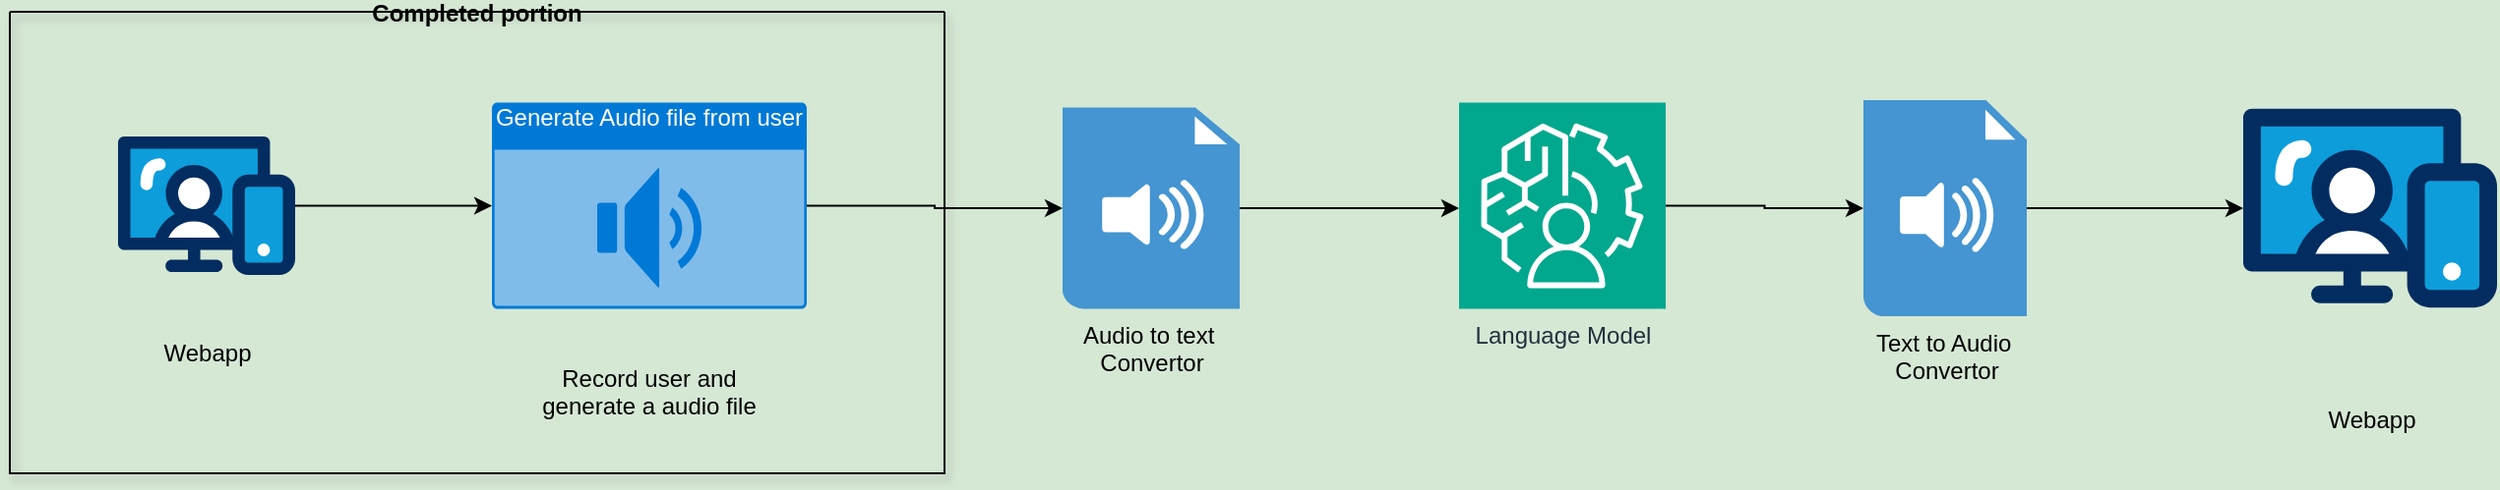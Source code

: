 <mxfile version="24.8.4">
  <diagram id="7gcUSTIZ7YSJ5vT40chW" name="Page-1">
    <mxGraphModel dx="3213" dy="1372" grid="1" gridSize="10" guides="1" tooltips="1" connect="1" arrows="1" fold="1" page="1" pageScale="1" pageWidth="1169" pageHeight="827" background="#D5E8D4" math="0" shadow="0">
      <root>
        <mxCell id="0" />
        <mxCell id="1" parent="0" />
        <mxCell id="YMcBfUqQcQKImcyqhzXh-8" style="edgeStyle=orthogonalEdgeStyle;rounded=0;orthogonalLoop=1;jettySize=auto;html=1;" parent="1" source="YMcBfUqQcQKImcyqhzXh-1" target="YMcBfUqQcQKImcyqhzXh-4" edge="1">
          <mxGeometry relative="1" as="geometry" />
        </mxCell>
        <mxCell id="YMcBfUqQcQKImcyqhzXh-1" value="Language Model" style="sketch=0;points=[[0,0,0],[0.25,0,0],[0.5,0,0],[0.75,0,0],[1,0,0],[0,1,0],[0.25,1,0],[0.5,1,0],[0.75,1,0],[1,1,0],[0,0.25,0],[0,0.5,0],[0,0.75,0],[1,0.25,0],[1,0.5,0],[1,0.75,0]];outlineConnect=0;fontColor=#232F3E;fillColor=#01A88D;strokeColor=#ffffff;dashed=0;verticalLabelPosition=bottom;verticalAlign=top;align=center;html=1;fontSize=12;fontStyle=0;aspect=fixed;shape=mxgraph.aws4.resourceIcon;resIcon=mxgraph.aws4.augmented_ai;flipH=0;" parent="1" vertex="1">
          <mxGeometry x="611.5" y="201.25" width="105" height="105" as="geometry" />
        </mxCell>
        <mxCell id="tnJxuz6FXQ8Jxzn_mdE_-2" style="edgeStyle=orthogonalEdgeStyle;rounded=0;orthogonalLoop=1;jettySize=auto;html=1;" edge="1" parent="1" source="YMcBfUqQcQKImcyqhzXh-2" target="tnJxuz6FXQ8Jxzn_mdE_-1">
          <mxGeometry relative="1" as="geometry" />
        </mxCell>
        <mxCell id="YMcBfUqQcQKImcyqhzXh-2" value="Webapp" style="verticalLabelPosition=bottom;aspect=fixed;html=1;shape=mxgraph.salesforce.web;flipH=0;" parent="1" vertex="1">
          <mxGeometry x="-70" y="216.25" width="90" height="75" as="geometry" />
        </mxCell>
        <mxCell id="YMcBfUqQcQKImcyqhzXh-7" style="edgeStyle=orthogonalEdgeStyle;rounded=0;orthogonalLoop=1;jettySize=auto;html=1;" parent="1" source="YMcBfUqQcQKImcyqhzXh-3" target="YMcBfUqQcQKImcyqhzXh-1" edge="1">
          <mxGeometry relative="1" as="geometry">
            <Array as="points">
              <mxPoint x="455" y="250" />
              <mxPoint x="455" y="250" />
            </Array>
          </mxGeometry>
        </mxCell>
        <mxCell id="YMcBfUqQcQKImcyqhzXh-3" value="Audio to text&lt;span style=&quot;background-color: initial;&quot;&gt;&amp;nbsp;&lt;/span&gt;&lt;div&gt;&lt;div&gt;Convertor&lt;div&gt;&lt;br&gt;&lt;/div&gt;&lt;/div&gt;&lt;/div&gt;" style="shadow=0;dashed=0;html=1;strokeColor=none;fillColor=#4495D1;labelPosition=center;verticalLabelPosition=bottom;verticalAlign=top;align=center;outlineConnect=0;shape=mxgraph.veeam.audio_file;flipH=0;" parent="1" vertex="1">
          <mxGeometry x="410" y="203.75" width="90" height="102.5" as="geometry" />
        </mxCell>
        <mxCell id="YMcBfUqQcQKImcyqhzXh-9" style="edgeStyle=orthogonalEdgeStyle;rounded=0;orthogonalLoop=1;jettySize=auto;html=1;" parent="1" source="YMcBfUqQcQKImcyqhzXh-4" target="YMcBfUqQcQKImcyqhzXh-5" edge="1">
          <mxGeometry relative="1" as="geometry" />
        </mxCell>
        <mxCell id="YMcBfUqQcQKImcyqhzXh-4" value="&lt;div&gt;&lt;div&gt;&lt;div&gt;Text to Audio&amp;nbsp;&lt;/div&gt;&lt;div&gt;Convertor&lt;/div&gt;&lt;/div&gt;&lt;/div&gt;" style="shadow=0;dashed=0;html=1;strokeColor=none;fillColor=#4495D1;labelPosition=center;verticalLabelPosition=bottom;verticalAlign=top;align=center;outlineConnect=0;shape=mxgraph.veeam.audio_file;flipH=0;" parent="1" vertex="1">
          <mxGeometry x="817" y="200" width="83" height="110" as="geometry" />
        </mxCell>
        <mxCell id="YMcBfUqQcQKImcyqhzXh-5" value="Webapp" style="verticalLabelPosition=bottom;aspect=fixed;html=1;shape=mxgraph.salesforce.web;flipH=0;" parent="1" vertex="1">
          <mxGeometry x="1010" y="201.25" width="129" height="107.5" as="geometry" />
        </mxCell>
        <mxCell id="tnJxuz6FXQ8Jxzn_mdE_-3" style="edgeStyle=orthogonalEdgeStyle;rounded=0;orthogonalLoop=1;jettySize=auto;html=1;" edge="1" parent="1" source="tnJxuz6FXQ8Jxzn_mdE_-1" target="YMcBfUqQcQKImcyqhzXh-3">
          <mxGeometry relative="1" as="geometry" />
        </mxCell>
        <mxCell id="tnJxuz6FXQ8Jxzn_mdE_-1" value="Generate Audio file from user" style="html=1;whiteSpace=wrap;strokeColor=none;fillColor=#0079D6;labelPosition=center;verticalLabelPosition=middle;verticalAlign=top;align=center;fontSize=12;outlineConnect=0;spacingTop=-6;fontColor=#FFFFFF;sketch=0;shape=mxgraph.sitemap.audio;" vertex="1" parent="1">
          <mxGeometry x="120" y="201.25" width="160" height="105" as="geometry" />
        </mxCell>
        <mxCell id="tnJxuz6FXQ8Jxzn_mdE_-4" value="Record user and generate a audio file&lt;div&gt;&lt;br&gt;&lt;/div&gt;" style="text;html=1;align=center;verticalAlign=middle;whiteSpace=wrap;rounded=0;" vertex="1" parent="1">
          <mxGeometry x="140" y="326.25" width="120" height="60" as="geometry" />
        </mxCell>
        <mxCell id="tnJxuz6FXQ8Jxzn_mdE_-5" value="Completed portion" style="swimlane;startSize=0;strokeColor=#000000;fillColor=#FFFF99;shadow=1;" vertex="1" parent="1">
          <mxGeometry x="-125" y="155" width="475" height="235" as="geometry" />
        </mxCell>
      </root>
    </mxGraphModel>
  </diagram>
</mxfile>
